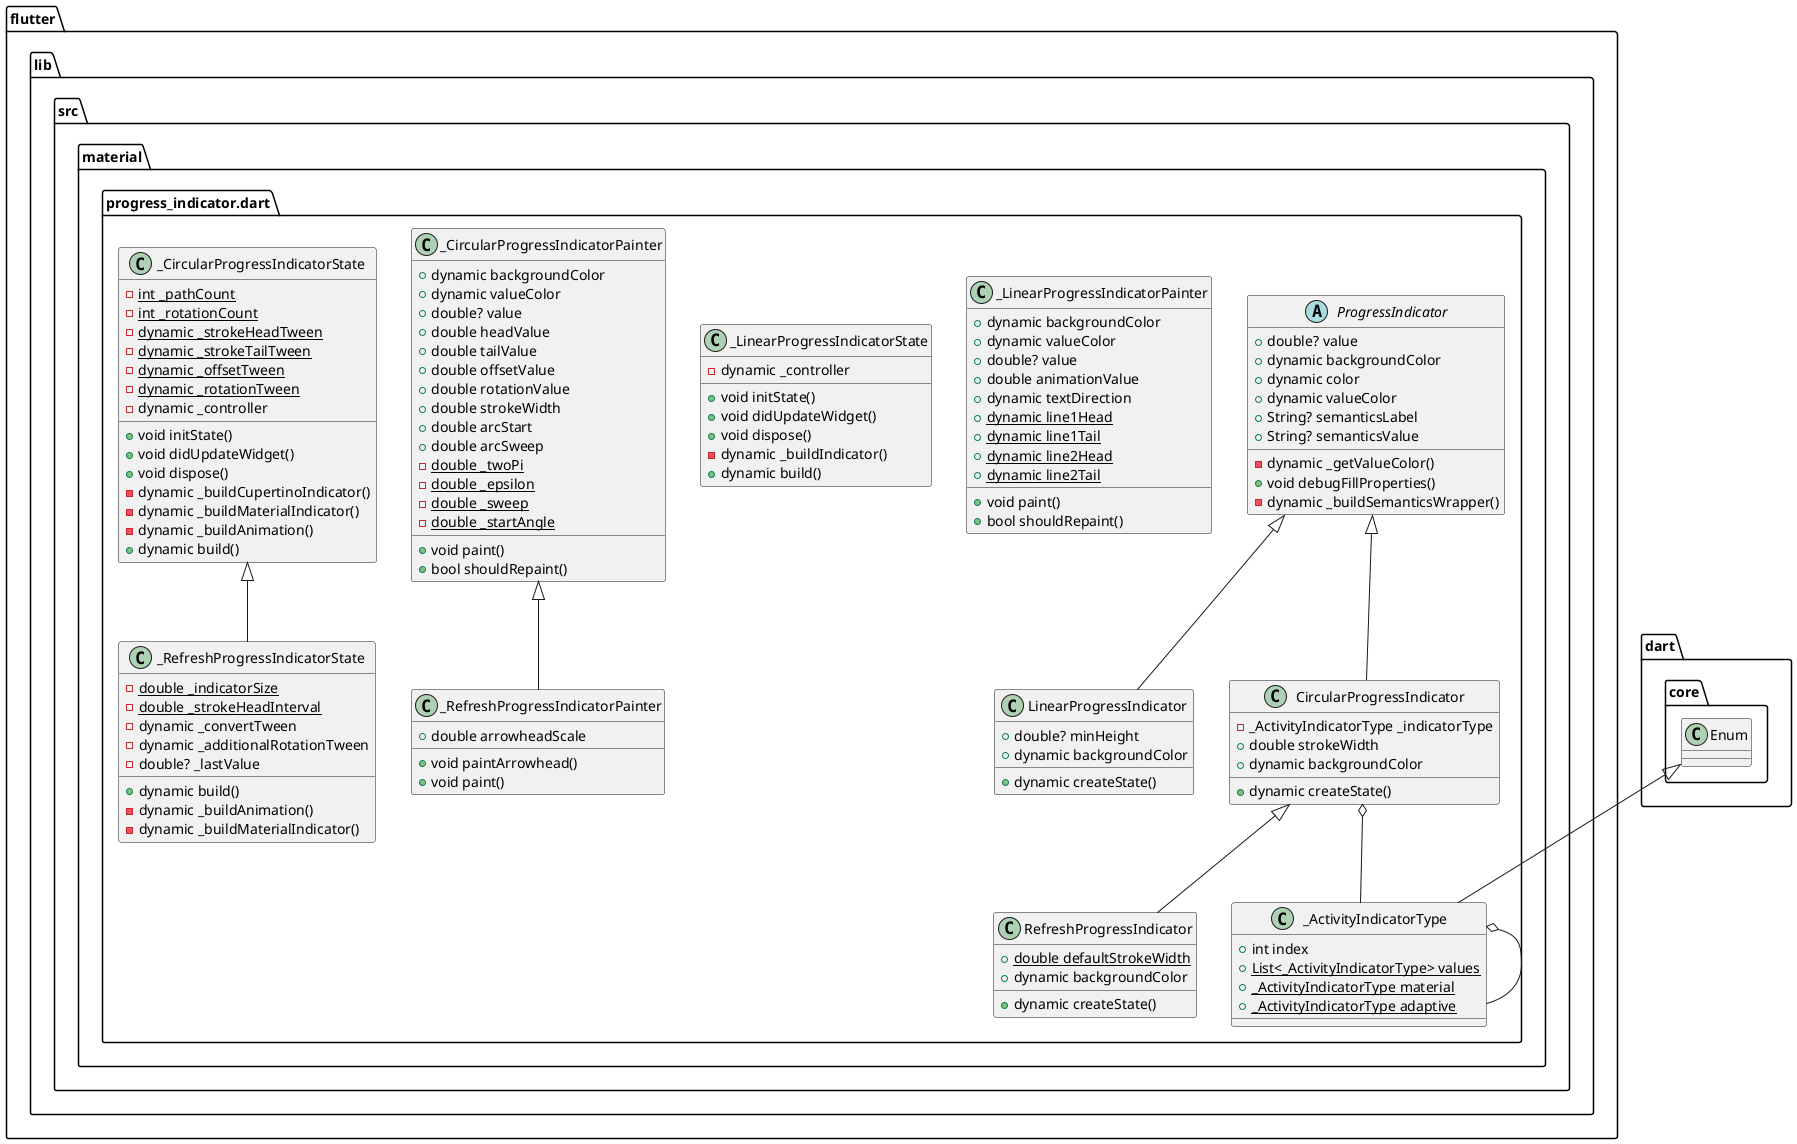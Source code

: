 @startuml
set namespaceSeparator ::

abstract class "flutter::lib::src::material::progress_indicator.dart::ProgressIndicator" {
  +double? value
  +dynamic backgroundColor
  +dynamic color
  +dynamic valueColor
  +String? semanticsLabel
  +String? semanticsValue
  -dynamic _getValueColor()
  +void debugFillProperties()
  -dynamic _buildSemanticsWrapper()
}

class "flutter::lib::src::material::progress_indicator.dart::_LinearProgressIndicatorPainter" {
  +dynamic backgroundColor
  +dynamic valueColor
  +double? value
  +double animationValue
  +dynamic textDirection
  {static} +dynamic line1Head
  {static} +dynamic line1Tail
  {static} +dynamic line2Head
  {static} +dynamic line2Tail
  +void paint()
  +bool shouldRepaint()
}

class "flutter::lib::src::material::progress_indicator.dart::LinearProgressIndicator" {
  +double? minHeight
  +dynamic backgroundColor
  +dynamic createState()
}

"flutter::lib::src::material::progress_indicator.dart::ProgressIndicator" <|-- "flutter::lib::src::material::progress_indicator.dart::LinearProgressIndicator"

class "flutter::lib::src::material::progress_indicator.dart::_LinearProgressIndicatorState" {
  -dynamic _controller
  +void initState()
  +void didUpdateWidget()
  +void dispose()
  -dynamic _buildIndicator()
  +dynamic build()
}

class "flutter::lib::src::material::progress_indicator.dart::_CircularProgressIndicatorPainter" {
  +dynamic backgroundColor
  +dynamic valueColor
  +double? value
  +double headValue
  +double tailValue
  +double offsetValue
  +double rotationValue
  +double strokeWidth
  +double arcStart
  +double arcSweep
  {static} -double _twoPi
  {static} -double _epsilon
  {static} -double _sweep
  {static} -double _startAngle
  +void paint()
  +bool shouldRepaint()
}

class "flutter::lib::src::material::progress_indicator.dart::CircularProgressIndicator" {
  -_ActivityIndicatorType _indicatorType
  +double strokeWidth
  +dynamic backgroundColor
  +dynamic createState()
}

"flutter::lib::src::material::progress_indicator.dart::CircularProgressIndicator" o-- "flutter::lib::src::material::progress_indicator.dart::_ActivityIndicatorType"
"flutter::lib::src::material::progress_indicator.dart::ProgressIndicator" <|-- "flutter::lib::src::material::progress_indicator.dart::CircularProgressIndicator"

class "flutter::lib::src::material::progress_indicator.dart::_CircularProgressIndicatorState" {
  {static} -int _pathCount
  {static} -int _rotationCount
  {static} -dynamic _strokeHeadTween
  {static} -dynamic _strokeTailTween
  {static} -dynamic _offsetTween
  {static} -dynamic _rotationTween
  -dynamic _controller
  +void initState()
  +void didUpdateWidget()
  +void dispose()
  -dynamic _buildCupertinoIndicator()
  -dynamic _buildMaterialIndicator()
  -dynamic _buildAnimation()
  +dynamic build()
}

class "flutter::lib::src::material::progress_indicator.dart::_RefreshProgressIndicatorPainter" {
  +double arrowheadScale
  +void paintArrowhead()
  +void paint()
}

"flutter::lib::src::material::progress_indicator.dart::_CircularProgressIndicatorPainter" <|-- "flutter::lib::src::material::progress_indicator.dart::_RefreshProgressIndicatorPainter"

class "flutter::lib::src::material::progress_indicator.dart::RefreshProgressIndicator" {
  {static} +double defaultStrokeWidth
  +dynamic backgroundColor
  +dynamic createState()
}

"flutter::lib::src::material::progress_indicator.dart::CircularProgressIndicator" <|-- "flutter::lib::src::material::progress_indicator.dart::RefreshProgressIndicator"

class "flutter::lib::src::material::progress_indicator.dart::_RefreshProgressIndicatorState" {
  {static} -double _indicatorSize
  {static} -double _strokeHeadInterval
  -dynamic _convertTween
  -dynamic _additionalRotationTween
  -double? _lastValue
  +dynamic build()
  -dynamic _buildAnimation()
  -dynamic _buildMaterialIndicator()
}

"flutter::lib::src::material::progress_indicator.dart::_CircularProgressIndicatorState" <|-- "flutter::lib::src::material::progress_indicator.dart::_RefreshProgressIndicatorState"

class "flutter::lib::src::material::progress_indicator.dart::_ActivityIndicatorType" {
  +int index
  {static} +List<_ActivityIndicatorType> values
  {static} +_ActivityIndicatorType material
  {static} +_ActivityIndicatorType adaptive
}

"flutter::lib::src::material::progress_indicator.dart::_ActivityIndicatorType" o-- "flutter::lib::src::material::progress_indicator.dart::_ActivityIndicatorType"
"dart::core::Enum" <|-- "flutter::lib::src::material::progress_indicator.dart::_ActivityIndicatorType"


@enduml